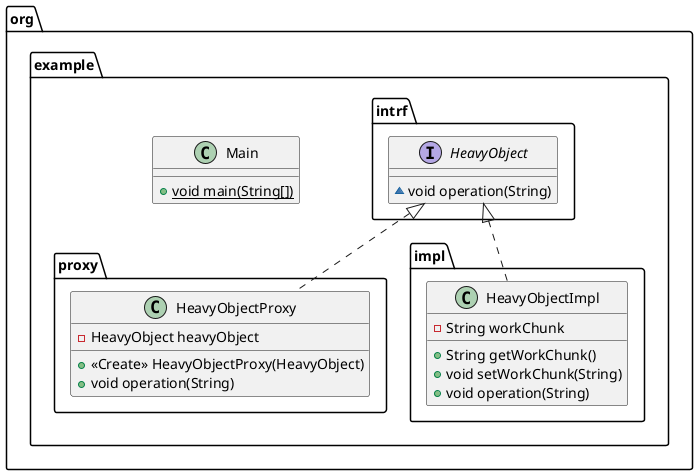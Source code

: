 @startuml
class org.example.proxy.HeavyObjectProxy {
- HeavyObject heavyObject
+ <<Create>> HeavyObjectProxy(HeavyObject)
+ void operation(String)
}
interface org.example.intrf.HeavyObject {
~ void operation(String)
}
class org.example.Main {
+ {static} void main(String[])
}
class org.example.impl.HeavyObjectImpl {
- String workChunk
+ String getWorkChunk()
+ void setWorkChunk(String)
+ void operation(String)
}


org.example.intrf.HeavyObject <|.. org.example.proxy.HeavyObjectProxy
org.example.intrf.HeavyObject <|.. org.example.impl.HeavyObjectImpl
@enduml